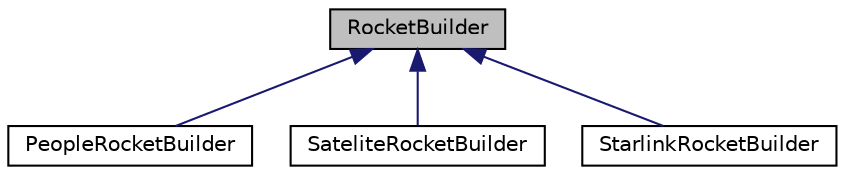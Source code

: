 digraph "RocketBuilder"
{
 // LATEX_PDF_SIZE
  edge [fontname="Helvetica",fontsize="10",labelfontname="Helvetica",labelfontsize="10"];
  node [fontname="Helvetica",fontsize="10",shape=record];
  Node1 [label="RocketBuilder",height=0.2,width=0.4,color="black", fillcolor="grey75", style="filled", fontcolor="black",tooltip=" "];
  Node1 -> Node2 [dir="back",color="midnightblue",fontsize="10",style="solid",fontname="Helvetica"];
  Node2 [label="PeopleRocketBuilder",height=0.2,width=0.4,color="black", fillcolor="white", style="filled",URL="$classPeopleRocketBuilder.html",tooltip=" "];
  Node1 -> Node3 [dir="back",color="midnightblue",fontsize="10",style="solid",fontname="Helvetica"];
  Node3 [label="SateliteRocketBuilder",height=0.2,width=0.4,color="black", fillcolor="white", style="filled",URL="$classSateliteRocketBuilder.html",tooltip=" "];
  Node1 -> Node4 [dir="back",color="midnightblue",fontsize="10",style="solid",fontname="Helvetica"];
  Node4 [label="StarlinkRocketBuilder",height=0.2,width=0.4,color="black", fillcolor="white", style="filled",URL="$classStarlinkRocketBuilder.html",tooltip=" "];
}
